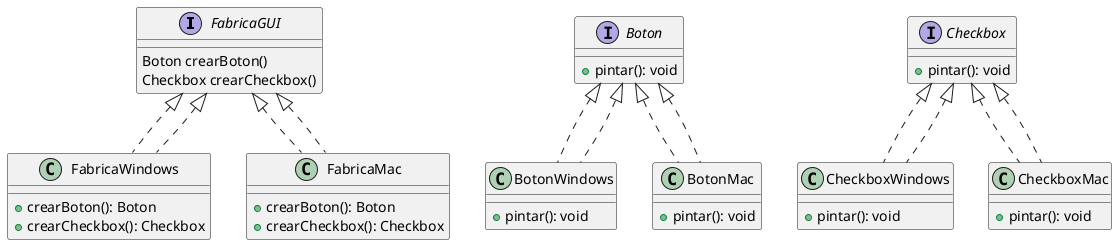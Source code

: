 @startuml
interface FabricaGUI {
    Boton crearBoton()
    Checkbox crearCheckbox()
}

interface Boton {
    +pintar(): void
}

interface Checkbox {
    +pintar(): void
}

class FabricaWindows implements FabricaGUI {
    +crearBoton(): Boton
    +crearCheckbox(): Checkbox
}

class FabricaMac implements FabricaGUI {
    +crearBoton(): Boton
    +crearCheckbox(): Checkbox
}

class BotonWindows implements Boton {
    +pintar(): void
}

class CheckboxWindows implements Checkbox {
    +pintar(): void
}

class BotonMac implements Boton {
    +pintar(): void
}

class CheckboxMac implements Checkbox {
    +pintar(): void
}

FabricaGUI <|.. FabricaWindows
FabricaGUI <|.. FabricaMac

Boton <|.. BotonWindows
Boton <|.. BotonMac

Checkbox <|.. CheckboxWindows
Checkbox <|.. CheckboxMac
@enduml
